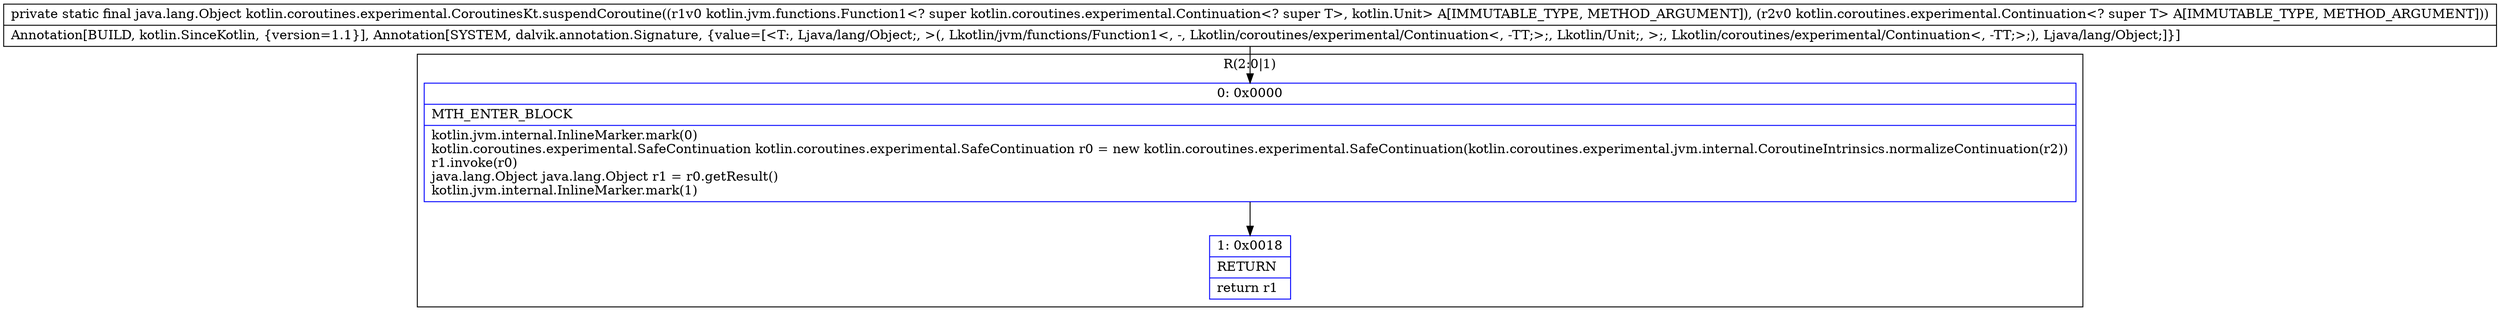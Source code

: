 digraph "CFG forkotlin.coroutines.experimental.CoroutinesKt.suspendCoroutine(Lkotlin\/jvm\/functions\/Function1;Lkotlin\/coroutines\/experimental\/Continuation;)Ljava\/lang\/Object;" {
subgraph cluster_Region_465993045 {
label = "R(2:0|1)";
node [shape=record,color=blue];
Node_0 [shape=record,label="{0\:\ 0x0000|MTH_ENTER_BLOCK\l|kotlin.jvm.internal.InlineMarker.mark(0)\lkotlin.coroutines.experimental.SafeContinuation kotlin.coroutines.experimental.SafeContinuation r0 = new kotlin.coroutines.experimental.SafeContinuation(kotlin.coroutines.experimental.jvm.internal.CoroutineIntrinsics.normalizeContinuation(r2))\lr1.invoke(r0)\ljava.lang.Object java.lang.Object r1 = r0.getResult()\lkotlin.jvm.internal.InlineMarker.mark(1)\l}"];
Node_1 [shape=record,label="{1\:\ 0x0018|RETURN\l|return r1\l}"];
}
MethodNode[shape=record,label="{private static final java.lang.Object kotlin.coroutines.experimental.CoroutinesKt.suspendCoroutine((r1v0 kotlin.jvm.functions.Function1\<? super kotlin.coroutines.experimental.Continuation\<? super T\>, kotlin.Unit\> A[IMMUTABLE_TYPE, METHOD_ARGUMENT]), (r2v0 kotlin.coroutines.experimental.Continuation\<? super T\> A[IMMUTABLE_TYPE, METHOD_ARGUMENT]))  | Annotation[BUILD, kotlin.SinceKotlin, \{version=1.1\}], Annotation[SYSTEM, dalvik.annotation.Signature, \{value=[\<T:, Ljava\/lang\/Object;, \>(, Lkotlin\/jvm\/functions\/Function1\<, \-, Lkotlin\/coroutines\/experimental\/Continuation\<, \-TT;\>;, Lkotlin\/Unit;, \>;, Lkotlin\/coroutines\/experimental\/Continuation\<, \-TT;\>;), Ljava\/lang\/Object;]\}]\l}"];
MethodNode -> Node_0;
Node_0 -> Node_1;
}

